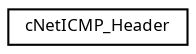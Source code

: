 digraph "Graphical Class Hierarchy"
{
  edge [fontname="Sans",fontsize="8",labelfontname="Sans",labelfontsize="8"];
  node [fontname="Sans",fontsize="8",shape=record];
  rankdir="LR";
  Node1 [label="cNetICMP_Header",height=0.2,width=0.4,color="black", fillcolor="white", style="filled",URL="$classc_net_i_c_m_p___header.html"];
}
